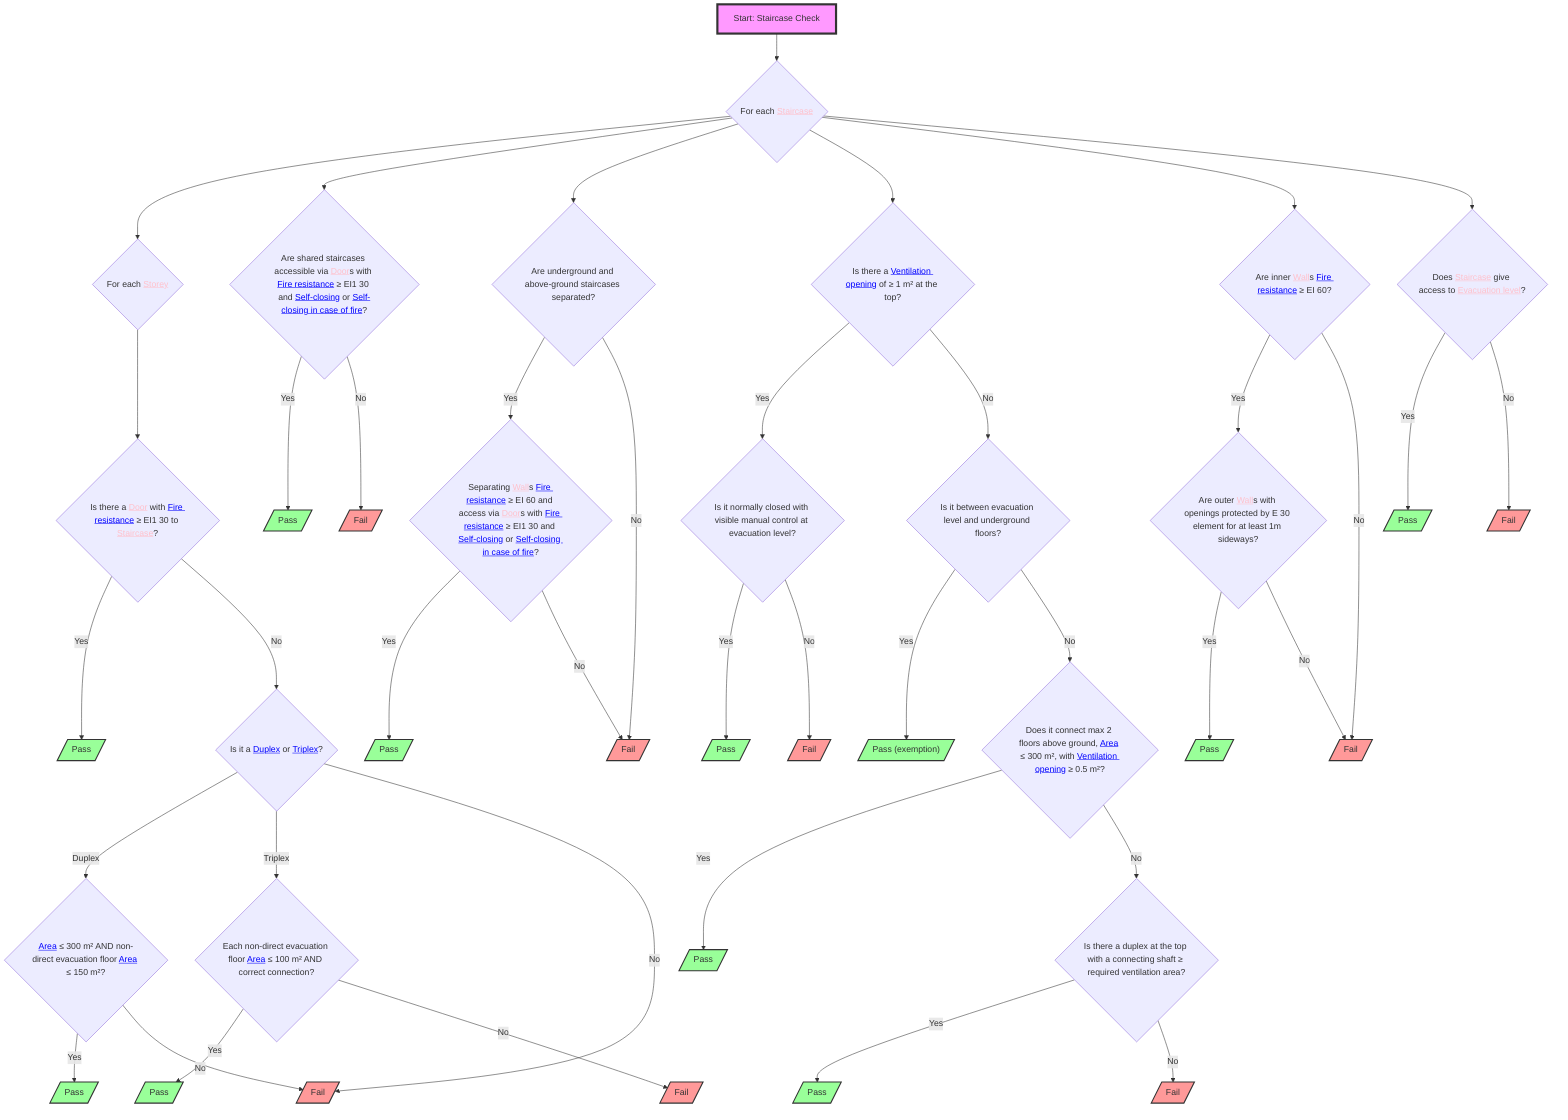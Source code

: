 flowchart TD
    S1["Start: Staircase Check"] --> A{"For each <a href="http://example.com/firebimbuilding#Staircase" style="color:pink;">Staircase</a>"}
    A --> O{"For each <a href="http://example.com/firebimbuilding#Storey" style="color:pink">Storey</a>"} & Y{"Are shared staircases accessible via <a href="http://example.com/firebimbuilding#Door" style="color:pink">Door</a>s with <a href="http://example.com/firebimbuilding#FireResistance" style="color:blue">Fire resistance</a> ≥ EI1 30 and <a href="http://example.com/firebimbuilding#SelfClosing" style="color:blue">Self-closing</a> or <a href="http://example.com/firebimbuilding#SelfClosingInCaseOfFire" style="color:blue">Self-closing in case of fire</a>?"} & AB{"Are underground and above-ground staircases separated?"} & AF{"Is there a <a href="http://example.com/firebimbuilding#VentilationOpening" style="color:blue">Ventilation opening</a> of ≥ 1 m² at the top?"} & H{"Are inner <a href="http://example.com/firebimbuilding#Wall" style="color:pink">Wall</a>s <a href="http://example.com/firebimbuilding#FireResistance" style="color:blue">Fire resistance</a> ≥ EI 60?"} & L{"Does <a href="http://example.com/firebimbuilding#Staircase" style="color:pink;">Staircase</a> give access to <a href="http://example.com/firebimbuilding#EvacuationLevel" style="color:pink">Evacuation level</a>?"}
    H -- Yes --> I{"Are outer <a href="http://example.com/firebimbuilding#Wall" style="color:pink;">Wall</a>s with openings protected by E 30 element for at least 1m sideways?"}
    I -- Yes --> J[/"Pass"/]
    I -- No --> K[/"Fail"/]
    H -- No --> K
    L -- Yes --> M[/"Pass"/]
    L -- No --> N[/"Fail"/]
    O --> P{"Is there a <a href="http://example.com/firebimbuilding#Door" style="color:pink;">Door</a> with <a href="http://example.com/firebimbuilding#FireResistance" style="color:blue">Fire resistance</a> ≥ EI1 30 to <a href="http://example.com/firebimbuilding#Staircase" style="color:pink">Staircase</a>?"}
    P -- Yes --> Q[/"Pass"/]
    P -- No --> R{"Is it a <a href="http://example.com/firebimbuilding#Duplex" style="color:blue;">Duplex</a> or <a href="http://example.com/firebimbuilding#Triplex" style="color:blue;">Triplex</a>?"}
    R -- Duplex --> S{"<a href="http://example.com/firebimbuilding#Area" style="color:blue;">Area</a> ≤ 300 m² AND non-direct evacuation floor <a href="http://example.com/firebimbuilding#Area" style="color:blue">Area</a> ≤ 150 m²?"}
    R -- Triplex --> T{"Each non-direct evacuation floor <a href="http://example.com/firebimbuilding#Area" style="color:blue;">Area</a> ≤ 100 m² AND correct connection?"}
    S -- Yes --> U[/"Pass"/]
    S -- No --> V[/"Fail"/]
    T -- Yes --> W[/"Pass"/]
    T -- No --> X[/"Fail"/]
    R -- No --> V
    Y -- Yes --> Z[/"Pass"/]
    Y -- No --> AA[/"Fail"/]
    AB -- Yes --> AC{"Separating <a href="http://example.com/firebimbuilding#Wall" style="color:pink;">Wall</a>s <a href="http://example.com/firebimbuilding#FireResistance" style="color:blue">Fire resistance</a> ≥ EI 60 and access via <a href="http://example.com/firebimbuilding#Door" style="color:pink">Door</a>s with <a href="http://example.com/firebimbuilding#FireResistance" style="color:blue">Fire resistance</a> ≥ EI1 30 and <a href="http://example.com/firebimbuilding#SelfClosing" style="color:blue">Self-closing</a> or <a href="http://example.com/firebimbuilding#SelfClosingInCaseOfFire" style="color:blue">Self-closing in case of fire</a>?"}
    AC -- Yes --> AD[/"Pass"/]
    AC -- No --> AE[/"Fail"/]
    AB -- No --> AE
    AF -- Yes --> AG{"Is it normally closed with visible manual control at evacuation level?"}
    AG -- Yes --> AH[/"Pass"/]
    AG -- No --> AI[/"Fail"/]
    AF -- No --> AJ{"Is it between evacuation level and underground floors?"}
    AJ -- Yes --> AK[/"Pass (exemption)"/]
    AJ -- No --> AL{"Does it connect max 2 floors above ground, <a href="http://example.com/firebimbuilding#Area" style="color:blue;">Area</a> ≤ 300 m², with <a href="http://example.com/firebimbuilding#VentilationOpening" style="color:blue">Ventilation opening</a> ≥ 0.5 m²?"}
    AL -- Yes --> AM[/"Pass"/]
    AL -- No --> AN{"Is there a duplex at the top with a connecting shaft ≥ required ventilation area?"}
    AN -- Yes --> AO[/"Pass"/]
    AN -- No --> AP[/"Fail"/]

     S1:::startClass
     J:::passClass
     K:::failClass
     M:::passClass
     N:::failClass
     Q:::passClass
     U:::passClass
     V:::failClass
     W:::passClass
     X:::failClass
     Z:::passClass
     AA:::failClass
     AD:::passClass
     AE:::failClass
     AH:::passClass
     AI:::failClass
     AK:::passClass
     AM:::passClass
     AO:::passClass
     AP:::failClass
    classDef startClass fill:#f9f,stroke:#333,stroke-width:4px
    classDef passClass fill:#9f9,stroke:#333,stroke-width:2px
    classDef failClass fill:#f99,stroke:#333,stroke-width:2px